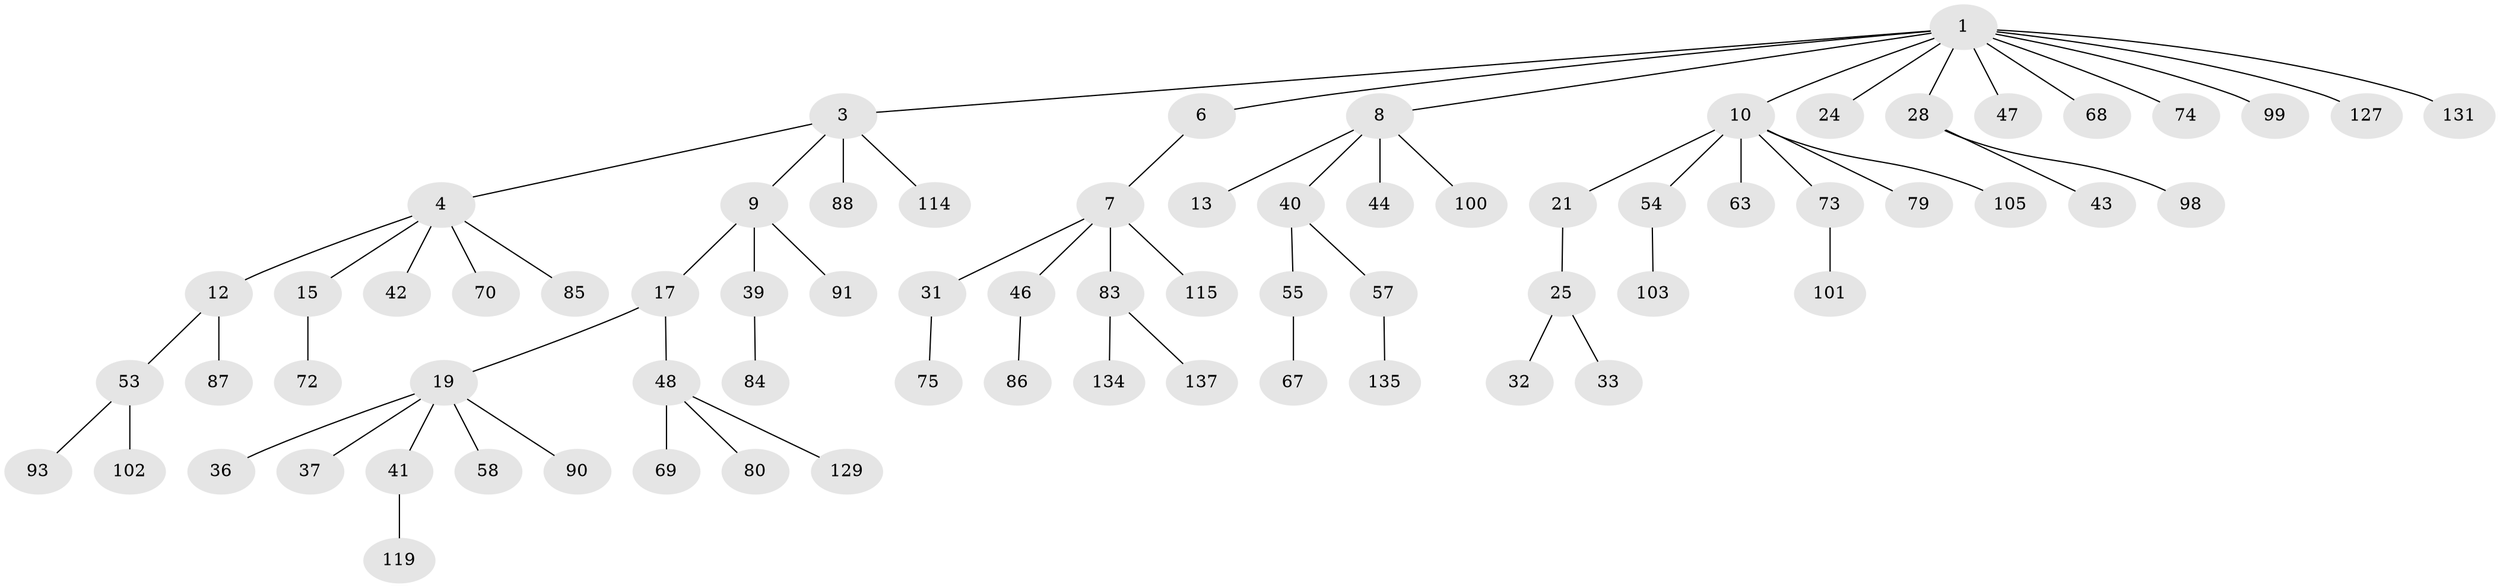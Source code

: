 // original degree distribution, {5: 0.027777777777777776, 4: 0.09027777777777778, 6: 0.020833333333333332, 2: 0.2916666666666667, 1: 0.4791666666666667, 7: 0.006944444444444444, 3: 0.08333333333333333}
// Generated by graph-tools (version 1.1) at 2025/15/03/09/25 04:15:32]
// undirected, 72 vertices, 71 edges
graph export_dot {
graph [start="1"]
  node [color=gray90,style=filled];
  1 [super="+2+5"];
  3 [super="+77"];
  4;
  6;
  7 [super="+89+96+23+49+11"];
  8 [super="+16"];
  9;
  10 [super="+14"];
  12 [super="+130+111+95+52"];
  13 [super="+45"];
  15 [super="+61+51+113"];
  17;
  19 [super="+22+50"];
  21;
  24 [super="+139"];
  25 [super="+30+121"];
  28 [super="+133"];
  31 [super="+65"];
  32;
  33;
  36 [super="+97+56"];
  37;
  39;
  40 [super="+81"];
  41;
  42 [super="+109+82"];
  43;
  44 [super="+64+117"];
  46 [super="+71"];
  47;
  48 [super="+60"];
  53;
  54 [super="+78+62"];
  55;
  57;
  58;
  63 [super="+122"];
  67;
  68;
  69 [super="+120"];
  70 [super="+123"];
  72;
  73;
  74 [super="+132"];
  75;
  79 [super="+92"];
  80;
  83 [super="+94"];
  84;
  85;
  86;
  87;
  88;
  90;
  91;
  93 [super="+108"];
  98 [super="+136"];
  99;
  100;
  101;
  102;
  103;
  105 [super="+106"];
  114;
  115;
  119 [super="+125"];
  127;
  129;
  131;
  134;
  135;
  137;
  1 -- 3;
  1 -- 24;
  1 -- 68;
  1 -- 74;
  1 -- 6;
  1 -- 127;
  1 -- 99;
  1 -- 131;
  1 -- 8;
  1 -- 10;
  1 -- 28;
  1 -- 47;
  3 -- 4;
  3 -- 9;
  3 -- 114;
  3 -- 88;
  4 -- 12;
  4 -- 15;
  4 -- 42;
  4 -- 70;
  4 -- 85;
  6 -- 7;
  7 -- 115;
  7 -- 31;
  7 -- 46;
  7 -- 83;
  8 -- 13;
  8 -- 40;
  8 -- 100;
  8 -- 44;
  9 -- 17;
  9 -- 39;
  9 -- 91;
  10 -- 21;
  10 -- 73;
  10 -- 54;
  10 -- 105;
  10 -- 63;
  10 -- 79;
  12 -- 53;
  12 -- 87;
  15 -- 72;
  17 -- 19;
  17 -- 48;
  19 -- 36;
  19 -- 90;
  19 -- 37;
  19 -- 41;
  19 -- 58;
  21 -- 25;
  25 -- 33;
  25 -- 32;
  28 -- 43;
  28 -- 98;
  31 -- 75;
  39 -- 84;
  40 -- 55;
  40 -- 57;
  41 -- 119;
  46 -- 86;
  48 -- 129;
  48 -- 80;
  48 -- 69;
  53 -- 93;
  53 -- 102;
  54 -- 103;
  55 -- 67;
  57 -- 135;
  73 -- 101;
  83 -- 137;
  83 -- 134;
}
